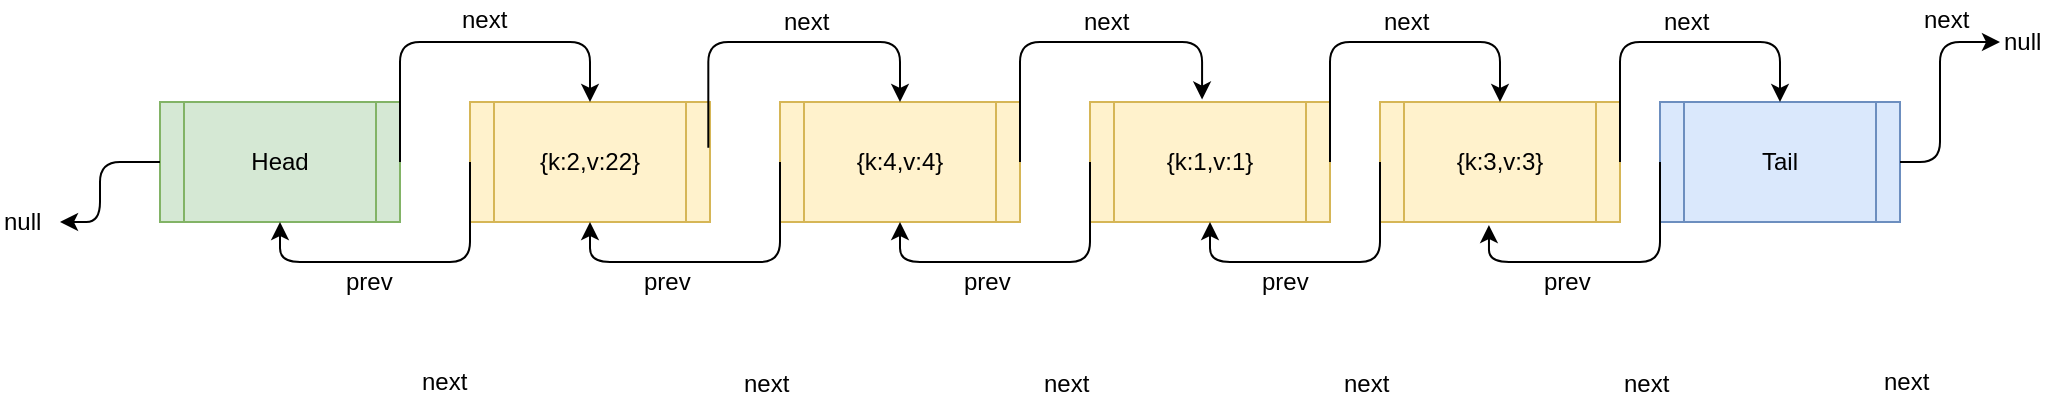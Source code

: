 <mxfile pages="1" version="11.2.8" type="github"><diagram id="nWhOndfE9h7-o-QYC-6f" name="Page-1"><mxGraphModel dx="1185" dy="635" grid="1" gridSize="10" guides="1" tooltips="1" connect="1" arrows="1" fold="1" page="1" pageScale="1" pageWidth="3300" pageHeight="4681" math="0" shadow="0"><root><mxCell id="0"/><mxCell id="1" parent="0"/><mxCell id="i2MoUu8eKmw9GGPpRcqJ-2" value="{k:2,v:22}" style="shape=process;whiteSpace=wrap;html=1;backgroundOutline=1;fillColor=#fff2cc;strokeColor=#d6b656;" parent="1" vertex="1"><mxGeometry x="415" y="300" width="120" height="60" as="geometry"/></mxCell><mxCell id="i2MoUu8eKmw9GGPpRcqJ-3" value="Head" style="shape=process;whiteSpace=wrap;html=1;backgroundOutline=1;fillColor=#d5e8d4;strokeColor=#82b366;" parent="1" vertex="1"><mxGeometry x="260" y="300" width="120" height="60" as="geometry"/></mxCell><mxCell id="i2MoUu8eKmw9GGPpRcqJ-4" value="{k:4,v:4}" style="shape=process;whiteSpace=wrap;html=1;backgroundOutline=1;fillColor=#fff2cc;strokeColor=#d6b656;" parent="1" vertex="1"><mxGeometry x="570" y="300" width="120" height="60" as="geometry"/></mxCell><mxCell id="i2MoUu8eKmw9GGPpRcqJ-5" value="{k:1,v:1}" style="shape=process;whiteSpace=wrap;html=1;backgroundOutline=1;fillColor=#fff2cc;strokeColor=#d6b656;" parent="1" vertex="1"><mxGeometry x="725" y="300" width="120" height="60" as="geometry"/></mxCell><mxCell id="i2MoUu8eKmw9GGPpRcqJ-6" value="{k:3,v:3}" style="shape=process;whiteSpace=wrap;html=1;backgroundOutline=1;fillColor=#fff2cc;strokeColor=#d6b656;" parent="1" vertex="1"><mxGeometry x="870" y="300" width="120" height="60" as="geometry"/></mxCell><mxCell id="i2MoUu8eKmw9GGPpRcqJ-7" value="Tail" style="shape=process;whiteSpace=wrap;html=1;backgroundOutline=1;fillColor=#dae8fc;strokeColor=#6c8ebf;" parent="1" vertex="1"><mxGeometry x="1010" y="300" width="120" height="60" as="geometry"/></mxCell><mxCell id="i2MoUu8eKmw9GGPpRcqJ-9" value="" style="edgeStyle=elbowEdgeStyle;elbow=horizontal;endArrow=classic;html=1;exitX=1;exitY=0.5;exitDx=0;exitDy=0;entryX=0.5;entryY=0;entryDx=0;entryDy=0;" parent="1" source="i2MoUu8eKmw9GGPpRcqJ-3" target="i2MoUu8eKmw9GGPpRcqJ-2" edge="1"><mxGeometry width="50" height="50" relative="1" as="geometry"><mxPoint x="370" y="280" as="sourcePoint"/><mxPoint x="420" y="230" as="targetPoint"/><Array as="points"><mxPoint x="410" y="270"/><mxPoint x="400" y="310"/><mxPoint x="390" y="290"/><mxPoint x="410" y="280"/><mxPoint x="390" y="320"/></Array></mxGeometry></mxCell><mxCell id="i2MoUu8eKmw9GGPpRcqJ-10" value="" style="edgeStyle=elbowEdgeStyle;elbow=horizontal;endArrow=classic;html=1;exitX=0.993;exitY=0.382;exitDx=0;exitDy=0;entryX=0.5;entryY=0;entryDx=0;entryDy=0;exitPerimeter=0;" parent="1" source="i2MoUu8eKmw9GGPpRcqJ-2" target="i2MoUu8eKmw9GGPpRcqJ-4" edge="1"><mxGeometry width="50" height="50" relative="1" as="geometry"><mxPoint x="530.19" y="269.828" as="sourcePoint"/><mxPoint x="625.362" y="240.172" as="targetPoint"/><Array as="points"><mxPoint x="580" y="270"/><mxPoint x="540.5" y="230"/><mxPoint x="560.5" y="220"/><mxPoint x="540.5" y="260"/></Array></mxGeometry></mxCell><mxCell id="i2MoUu8eKmw9GGPpRcqJ-13" value="" style="edgeStyle=elbowEdgeStyle;elbow=horizontal;endArrow=classic;html=1;exitX=1;exitY=0.5;exitDx=0;exitDy=0;entryX=0.467;entryY=-0.02;entryDx=0;entryDy=0;entryPerimeter=0;" parent="1" source="i2MoUu8eKmw9GGPpRcqJ-4" target="i2MoUu8eKmw9GGPpRcqJ-5" edge="1"><mxGeometry width="50" height="50" relative="1" as="geometry"><mxPoint x="710.172" y="252.931" as="sourcePoint"/><mxPoint x="806.034" y="230.172" as="targetPoint"/><Array as="points"><mxPoint x="760" y="270"/><mxPoint x="730" y="260"/><mxPoint x="716.5" y="160"/><mxPoint x="736.5" y="150"/><mxPoint x="716.5" y="190"/></Array></mxGeometry></mxCell><mxCell id="i2MoUu8eKmw9GGPpRcqJ-14" value="" style="edgeStyle=elbowEdgeStyle;elbow=horizontal;endArrow=classic;html=1;exitX=1;exitY=0.5;exitDx=0;exitDy=0;entryX=0.5;entryY=0;entryDx=0;entryDy=0;" parent="1" source="i2MoUu8eKmw9GGPpRcqJ-5" target="i2MoUu8eKmw9GGPpRcqJ-6" edge="1"><mxGeometry width="50" height="50" relative="1" as="geometry"><mxPoint x="822.172" y="392.931" as="sourcePoint"/><mxPoint x="918.034" y="370.172" as="targetPoint"/><Array as="points"><mxPoint x="900" y="270"/><mxPoint x="868" y="280"/><mxPoint x="828.5" y="300"/><mxPoint x="848.5" y="290"/><mxPoint x="828.5" y="330"/></Array></mxGeometry></mxCell><mxCell id="i2MoUu8eKmw9GGPpRcqJ-15" value="" style="edgeStyle=elbowEdgeStyle;elbow=horizontal;endArrow=classic;html=1;exitX=1;exitY=0.5;exitDx=0;exitDy=0;entryX=0.5;entryY=0;entryDx=0;entryDy=0;" parent="1" source="i2MoUu8eKmw9GGPpRcqJ-6" target="i2MoUu8eKmw9GGPpRcqJ-7" edge="1"><mxGeometry width="50" height="50" relative="1" as="geometry"><mxPoint x="980.207" y="269.828" as="sourcePoint"/><mxPoint x="1065.034" y="240.172" as="targetPoint"/><Array as="points"><mxPoint x="1050" y="270"/><mxPoint x="1035" y="210"/><mxPoint x="1003" y="220"/><mxPoint x="963.5" y="240"/><mxPoint x="983.5" y="230"/><mxPoint x="963.5" y="270"/></Array></mxGeometry></mxCell><mxCell id="i2MoUu8eKmw9GGPpRcqJ-16" value="" style="edgeStyle=elbowEdgeStyle;elbow=horizontal;endArrow=classic;html=1;exitX=0;exitY=0.5;exitDx=0;exitDy=0;entryX=0.454;entryY=1.026;entryDx=0;entryDy=0;entryPerimeter=0;" parent="1" source="i2MoUu8eKmw9GGPpRcqJ-7" target="i2MoUu8eKmw9GGPpRcqJ-6" edge="1"><mxGeometry width="50" height="50" relative="1" as="geometry"><mxPoint x="970.034" y="439.828" as="sourcePoint"/><mxPoint x="1050.034" y="410.172" as="targetPoint"/><Array as="points"><mxPoint x="1030" y="380"/><mxPoint x="1015" y="320"/><mxPoint x="983" y="330"/><mxPoint x="943.5" y="350"/><mxPoint x="963.5" y="340"/><mxPoint x="943.5" y="380"/></Array></mxGeometry></mxCell><mxCell id="i2MoUu8eKmw9GGPpRcqJ-17" value="" style="edgeStyle=elbowEdgeStyle;elbow=horizontal;endArrow=classic;html=1;exitX=0;exitY=0.5;exitDx=0;exitDy=0;entryX=0.5;entryY=1;entryDx=0;entryDy=0;" parent="1" source="i2MoUu8eKmw9GGPpRcqJ-6" target="i2MoUu8eKmw9GGPpRcqJ-5" edge="1"><mxGeometry width="50" height="50" relative="1" as="geometry"><mxPoint x="835.534" y="399.828" as="sourcePoint"/><mxPoint x="750.017" y="431.552" as="targetPoint"/><Array as="points"><mxPoint x="850" y="380"/><mxPoint x="855.5" y="450"/><mxPoint x="840.5" y="390"/><mxPoint x="808.5" y="400"/><mxPoint x="769" y="420"/><mxPoint x="789" y="410"/><mxPoint x="769" y="450"/></Array></mxGeometry></mxCell><mxCell id="i2MoUu8eKmw9GGPpRcqJ-18" value="" style="edgeStyle=elbowEdgeStyle;elbow=horizontal;endArrow=classic;html=1;exitX=0;exitY=0.5;exitDx=0;exitDy=0;entryX=0.5;entryY=1;entryDx=0;entryDy=0;" parent="1" source="i2MoUu8eKmw9GGPpRcqJ-5" target="i2MoUu8eKmw9GGPpRcqJ-4" edge="1"><mxGeometry width="50" height="50" relative="1" as="geometry"><mxPoint x="690.034" y="389.828" as="sourcePoint"/><mxPoint x="605.207" y="420.172" as="targetPoint"/><Array as="points"><mxPoint x="710" y="380"/><mxPoint x="670" y="440"/><mxPoint x="675.5" y="510"/><mxPoint x="660.5" y="450"/><mxPoint x="628.5" y="460"/><mxPoint x="589" y="480"/><mxPoint x="609" y="470"/><mxPoint x="589" y="510"/></Array></mxGeometry></mxCell><mxCell id="i2MoUu8eKmw9GGPpRcqJ-20" value="" style="edgeStyle=elbowEdgeStyle;elbow=horizontal;endArrow=classic;html=1;exitX=0;exitY=0.5;exitDx=0;exitDy=0;entryX=0.5;entryY=1;entryDx=0;entryDy=0;" parent="1" source="i2MoUu8eKmw9GGPpRcqJ-4" target="i2MoUu8eKmw9GGPpRcqJ-2" edge="1"><mxGeometry width="50" height="50" relative="1" as="geometry"><mxPoint x="577.534" y="399.828" as="sourcePoint"/><mxPoint x="492.707" y="430.172" as="targetPoint"/><Array as="points"><mxPoint x="550" y="380"/><mxPoint x="557.5" y="450"/><mxPoint x="563" y="520"/><mxPoint x="548" y="460"/><mxPoint x="516" y="470"/><mxPoint x="476.5" y="490"/><mxPoint x="496.5" y="480"/><mxPoint x="476.5" y="520"/></Array></mxGeometry></mxCell><mxCell id="i2MoUu8eKmw9GGPpRcqJ-21" value="" style="edgeStyle=elbowEdgeStyle;elbow=horizontal;endArrow=classic;html=1;exitX=0;exitY=0.5;exitDx=0;exitDy=0;entryX=0.5;entryY=1;entryDx=0;entryDy=0;" parent="1" source="i2MoUu8eKmw9GGPpRcqJ-2" target="i2MoUu8eKmw9GGPpRcqJ-3" edge="1"><mxGeometry width="50" height="50" relative="1" as="geometry"><mxPoint x="405.034" y="409.828" as="sourcePoint"/><mxPoint x="320.207" y="440.172" as="targetPoint"/><Array as="points"><mxPoint x="390" y="380"/><mxPoint x="385" y="460"/><mxPoint x="390.5" y="530"/><mxPoint x="375.5" y="470"/><mxPoint x="343.5" y="480"/><mxPoint x="304" y="500"/><mxPoint x="324" y="490"/><mxPoint x="304" y="530"/></Array></mxGeometry></mxCell><mxCell id="i2MoUu8eKmw9GGPpRcqJ-22" value="next" style="text;html=1;resizable=0;points=[];autosize=1;align=left;verticalAlign=top;spacingTop=-4;" parent="1" vertex="1"><mxGeometry x="409" y="249" width="40" height="20" as="geometry"/></mxCell><mxCell id="i2MoUu8eKmw9GGPpRcqJ-23" value="next" style="text;html=1;resizable=0;points=[];autosize=1;align=left;verticalAlign=top;spacingTop=-4;" parent="1" vertex="1"><mxGeometry x="570" y="250" width="40" height="20" as="geometry"/></mxCell><mxCell id="i2MoUu8eKmw9GGPpRcqJ-24" value="next" style="text;html=1;resizable=0;points=[];autosize=1;align=left;verticalAlign=top;spacingTop=-4;" parent="1" vertex="1"><mxGeometry x="720" y="250" width="40" height="20" as="geometry"/></mxCell><mxCell id="i2MoUu8eKmw9GGPpRcqJ-25" value="next" style="text;html=1;resizable=0;points=[];autosize=1;align=left;verticalAlign=top;spacingTop=-4;" parent="1" vertex="1"><mxGeometry x="870" y="250" width="40" height="20" as="geometry"/></mxCell><mxCell id="i2MoUu8eKmw9GGPpRcqJ-26" value="next" style="text;html=1;resizable=0;points=[];autosize=1;align=left;verticalAlign=top;spacingTop=-4;" parent="1" vertex="1"><mxGeometry x="1010" y="250" width="40" height="20" as="geometry"/></mxCell><mxCell id="i2MoUu8eKmw9GGPpRcqJ-27" value="prev" style="text;html=1;resizable=0;points=[];autosize=1;align=left;verticalAlign=top;spacingTop=-4;" parent="1" vertex="1"><mxGeometry x="950" y="380" width="40" height="20" as="geometry"/></mxCell><mxCell id="i2MoUu8eKmw9GGPpRcqJ-28" value="prev" style="text;html=1;resizable=0;points=[];autosize=1;align=left;verticalAlign=top;spacingTop=-4;" parent="1" vertex="1"><mxGeometry x="809" y="380" width="40" height="20" as="geometry"/></mxCell><mxCell id="i2MoUu8eKmw9GGPpRcqJ-29" value="prev" style="text;html=1;resizable=0;points=[];autosize=1;align=left;verticalAlign=top;spacingTop=-4;" parent="1" vertex="1"><mxGeometry x="660" y="380" width="40" height="20" as="geometry"/></mxCell><mxCell id="i2MoUu8eKmw9GGPpRcqJ-30" value="prev" style="text;html=1;resizable=0;points=[];autosize=1;align=left;verticalAlign=top;spacingTop=-4;" parent="1" vertex="1"><mxGeometry x="500" y="380" width="40" height="20" as="geometry"/></mxCell><mxCell id="i2MoUu8eKmw9GGPpRcqJ-31" value="prev" style="text;html=1;resizable=0;points=[];autosize=1;align=left;verticalAlign=top;spacingTop=-4;" parent="1" vertex="1"><mxGeometry x="351" y="380" width="40" height="20" as="geometry"/></mxCell><mxCell id="i2MoUu8eKmw9GGPpRcqJ-32" value="" style="edgeStyle=elbowEdgeStyle;elbow=horizontal;endArrow=classic;html=1;exitX=1;exitY=0.5;exitDx=0;exitDy=0;" parent="1" source="i2MoUu8eKmw9GGPpRcqJ-7" edge="1"><mxGeometry width="50" height="50" relative="1" as="geometry"><mxPoint x="1150.034" y="319.828" as="sourcePoint"/><mxPoint x="1180" y="270" as="targetPoint"/><Array as="points"><mxPoint x="1150" y="300"/><mxPoint x="1195" y="200"/><mxPoint x="1163" y="210"/><mxPoint x="1123.5" y="230"/><mxPoint x="1143.5" y="220"/><mxPoint x="1123.5" y="260"/></Array></mxGeometry></mxCell><mxCell id="i2MoUu8eKmw9GGPpRcqJ-33" value="null" style="text;html=1;resizable=0;points=[];autosize=1;align=left;verticalAlign=top;spacingTop=-4;" parent="1" vertex="1"><mxGeometry x="1180" y="260" width="30" height="20" as="geometry"/></mxCell><mxCell id="i2MoUu8eKmw9GGPpRcqJ-34" value="null" style="text;html=1;resizable=0;points=[];autosize=1;align=left;verticalAlign=top;spacingTop=-4;" parent="1" vertex="1"><mxGeometry x="180" y="350" width="30" height="20" as="geometry"/></mxCell><mxCell id="i2MoUu8eKmw9GGPpRcqJ-35" value="next" style="text;html=1;resizable=0;points=[];autosize=1;align=left;verticalAlign=top;spacingTop=-4;" parent="1" vertex="1"><mxGeometry x="1140" y="249" width="40" height="20" as="geometry"/></mxCell><mxCell id="i2MoUu8eKmw9GGPpRcqJ-36" value="" style="edgeStyle=elbowEdgeStyle;elbow=horizontal;endArrow=classic;html=1;exitX=0;exitY=0.5;exitDx=0;exitDy=0;" parent="1" source="i2MoUu8eKmw9GGPpRcqJ-3" edge="1"><mxGeometry width="50" height="50" relative="1" as="geometry"><mxPoint x="219.862" y="329.828" as="sourcePoint"/><mxPoint x="210" y="360" as="targetPoint"/><Array as="points"><mxPoint x="230" y="340"/><mxPoint x="190" y="460"/><mxPoint x="195.5" y="530"/><mxPoint x="180.5" y="470"/><mxPoint x="148.5" y="480"/><mxPoint x="109" y="500"/><mxPoint x="129" y="490"/><mxPoint x="109" y="530"/></Array></mxGeometry></mxCell><mxCell id="EsBUwnX8bY_vreQJVj-8-17" value="next" style="text;html=1;resizable=0;points=[];autosize=1;align=left;verticalAlign=top;spacingTop=-4;" vertex="1" parent="1"><mxGeometry x="389" y="430" width="40" height="20" as="geometry"/></mxCell><mxCell id="EsBUwnX8bY_vreQJVj-8-18" value="next" style="text;html=1;resizable=0;points=[];autosize=1;align=left;verticalAlign=top;spacingTop=-4;" vertex="1" parent="1"><mxGeometry x="550" y="431" width="40" height="20" as="geometry"/></mxCell><mxCell id="EsBUwnX8bY_vreQJVj-8-19" value="next" style="text;html=1;resizable=0;points=[];autosize=1;align=left;verticalAlign=top;spacingTop=-4;" vertex="1" parent="1"><mxGeometry x="700" y="431" width="40" height="20" as="geometry"/></mxCell><mxCell id="EsBUwnX8bY_vreQJVj-8-20" value="next" style="text;html=1;resizable=0;points=[];autosize=1;align=left;verticalAlign=top;spacingTop=-4;" vertex="1" parent="1"><mxGeometry x="850" y="431" width="40" height="20" as="geometry"/></mxCell><mxCell id="EsBUwnX8bY_vreQJVj-8-21" value="next" style="text;html=1;resizable=0;points=[];autosize=1;align=left;verticalAlign=top;spacingTop=-4;" vertex="1" parent="1"><mxGeometry x="990" y="431" width="40" height="20" as="geometry"/></mxCell><mxCell id="EsBUwnX8bY_vreQJVj-8-30" value="next" style="text;html=1;resizable=0;points=[];autosize=1;align=left;verticalAlign=top;spacingTop=-4;" vertex="1" parent="1"><mxGeometry x="1120" y="430" width="40" height="20" as="geometry"/></mxCell></root></mxGraphModel></diagram></mxfile>